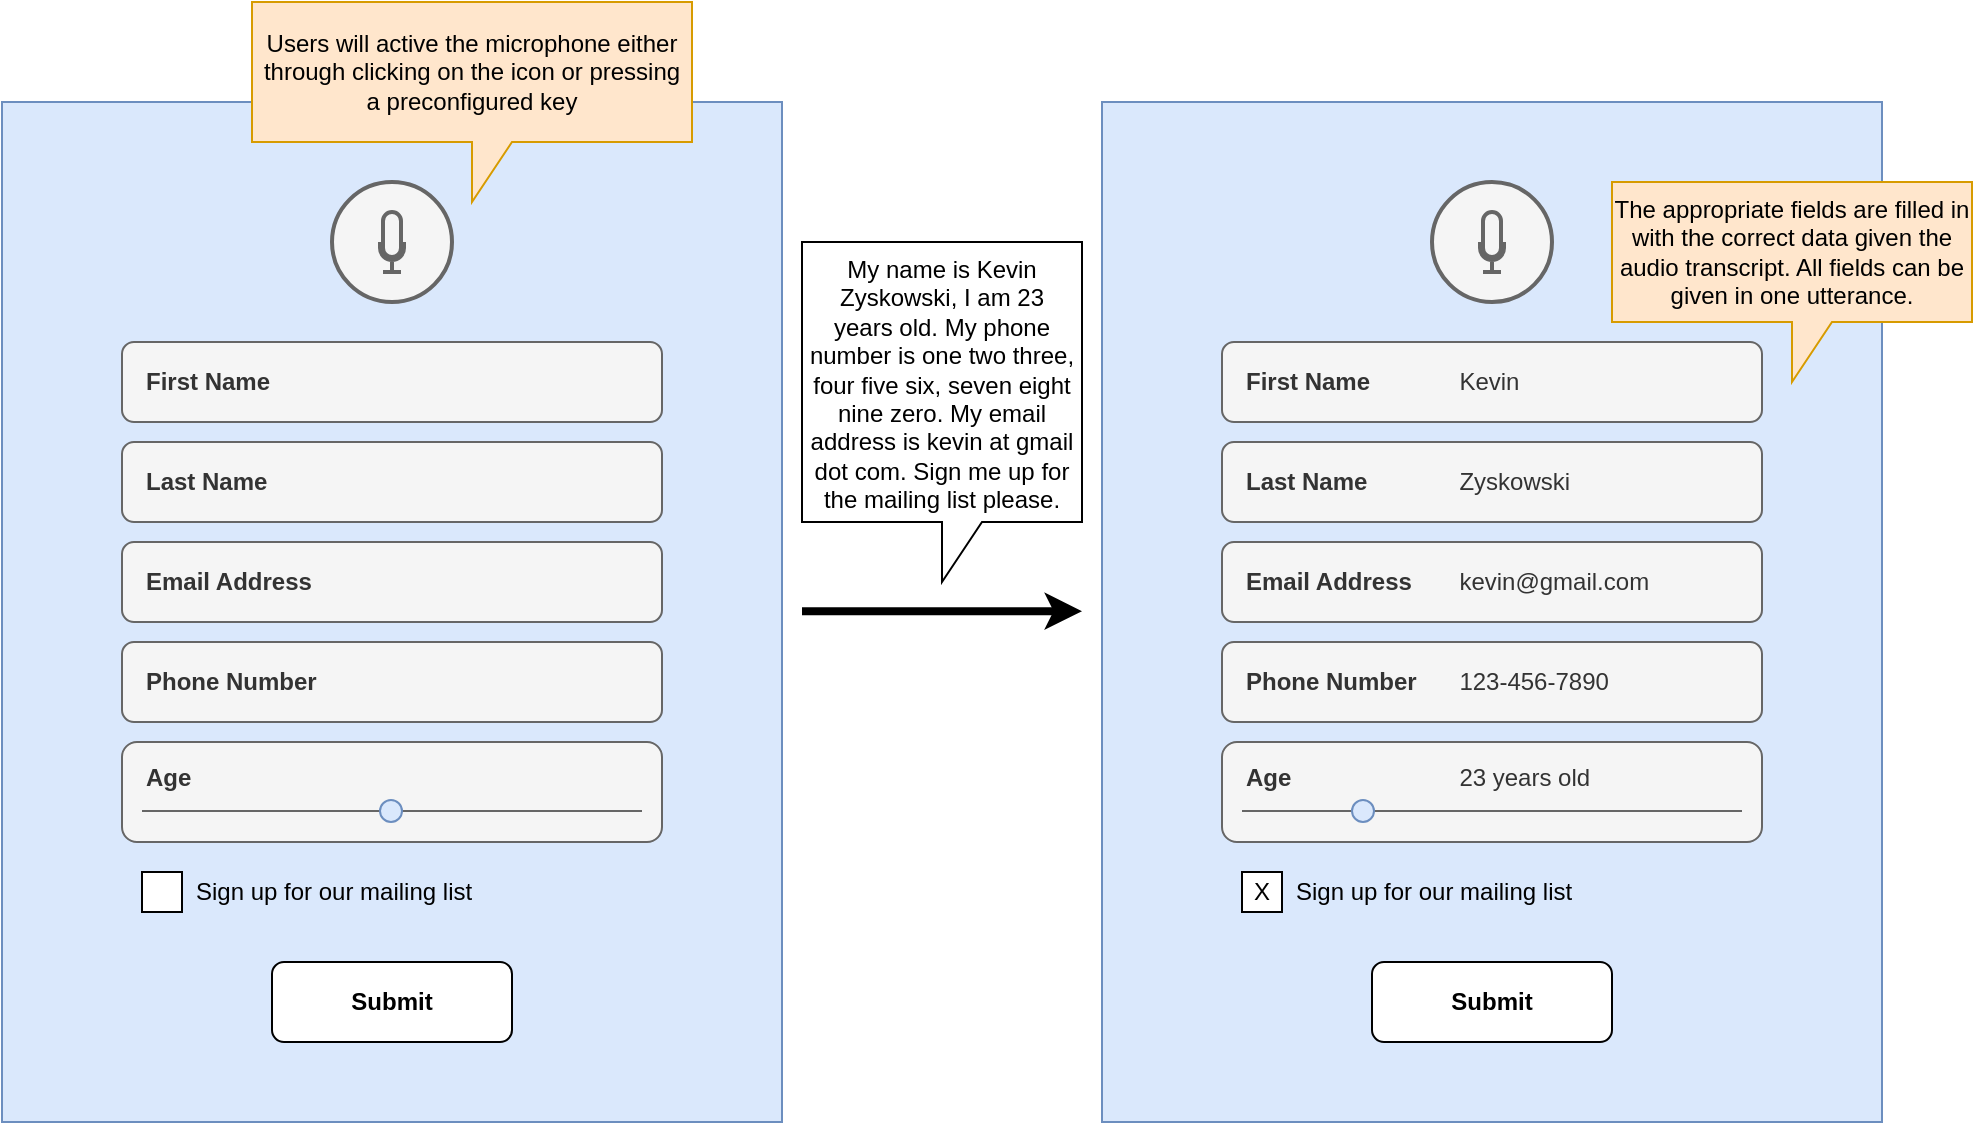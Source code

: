 <mxfile version="24.7.17">
  <diagram name="Page-1" id="BJ59CZd0avkD20fNCMdy">
    <mxGraphModel dx="1311" dy="939" grid="1" gridSize="10" guides="1" tooltips="1" connect="1" arrows="1" fold="1" page="0" pageScale="1" pageWidth="850" pageHeight="1100" background="#ffffff" math="0" shadow="0">
      <root>
        <mxCell id="0" />
        <mxCell id="1" parent="0" />
        <mxCell id="mQ336pBya-JAdGuOlRcB-20" value="" style="rounded=0;whiteSpace=wrap;html=1;fillColor=#dae8fc;strokeColor=#6c8ebf;" vertex="1" parent="1">
          <mxGeometry x="210" y="200" width="390" height="510" as="geometry" />
        </mxCell>
        <mxCell id="mQ336pBya-JAdGuOlRcB-7" value="" style="group;strokeWidth=1;strokeColor=none;" vertex="1" connectable="0" parent="1">
          <mxGeometry x="375" y="240" width="60" height="60" as="geometry" />
        </mxCell>
        <mxCell id="mQ336pBya-JAdGuOlRcB-6" value="" style="ellipse;whiteSpace=wrap;html=1;aspect=fixed;fillColor=#f5f5f5;fontColor=#333333;strokeColor=#666666;strokeWidth=2;" vertex="1" parent="mQ336pBya-JAdGuOlRcB-7">
          <mxGeometry width="60" height="60" as="geometry" />
        </mxCell>
        <mxCell id="mQ336pBya-JAdGuOlRcB-5" value="" style="html=1;verticalLabelPosition=bottom;align=center;labelBackgroundColor=#ffffff;verticalAlign=top;strokeWidth=2;shadow=0;dashed=0;shape=mxgraph.ios7.icons.microphone;fillColor=#f5f5f5;fontColor=#333333;strokeColor=#666666;" vertex="1" parent="mQ336pBya-JAdGuOlRcB-7">
          <mxGeometry x="24" y="15" width="12" height="30" as="geometry" />
        </mxCell>
        <mxCell id="mQ336pBya-JAdGuOlRcB-8" value="First Name" style="rounded=1;whiteSpace=wrap;html=1;align=left;spacingLeft=10;fontStyle=1;fillColor=#f5f5f5;fontColor=#333333;strokeColor=#666666;" vertex="1" parent="1">
          <mxGeometry x="270" y="320" width="270" height="40" as="geometry" />
        </mxCell>
        <mxCell id="mQ336pBya-JAdGuOlRcB-9" value="Last Name" style="rounded=1;whiteSpace=wrap;html=1;align=left;spacingLeft=10;fontStyle=1;fillColor=#f5f5f5;fontColor=#333333;strokeColor=#666666;" vertex="1" parent="1">
          <mxGeometry x="270" y="370" width="270" height="40" as="geometry" />
        </mxCell>
        <mxCell id="mQ336pBya-JAdGuOlRcB-10" value="Email Address" style="rounded=1;whiteSpace=wrap;html=1;align=left;spacingLeft=10;fontStyle=1;fillColor=#f5f5f5;fontColor=#333333;strokeColor=#666666;" vertex="1" parent="1">
          <mxGeometry x="270" y="420" width="270" height="40" as="geometry" />
        </mxCell>
        <mxCell id="mQ336pBya-JAdGuOlRcB-11" value="Phone Number" style="rounded=1;whiteSpace=wrap;html=1;align=left;spacingLeft=10;fontStyle=1;fillColor=#f5f5f5;fontColor=#333333;strokeColor=#666666;" vertex="1" parent="1">
          <mxGeometry x="270" y="470" width="270" height="40" as="geometry" />
        </mxCell>
        <mxCell id="mQ336pBya-JAdGuOlRcB-16" value="" style="group" vertex="1" connectable="0" parent="1">
          <mxGeometry x="270" y="520" width="270" height="50" as="geometry" />
        </mxCell>
        <mxCell id="mQ336pBya-JAdGuOlRcB-14" value="Age" style="rounded=1;whiteSpace=wrap;html=1;align=left;spacingLeft=10;fontStyle=1;fillColor=#f5f5f5;fontColor=#333333;strokeColor=#666666;verticalAlign=top;spacing=2;spacingTop=4;" vertex="1" parent="mQ336pBya-JAdGuOlRcB-16">
          <mxGeometry width="270" height="50" as="geometry" />
        </mxCell>
        <mxCell id="mQ336pBya-JAdGuOlRcB-13" value="" style="endArrow=none;html=1;rounded=0;strokeWidth=1;fillColor=#f5f5f5;strokeColor=#666666;" edge="1" parent="mQ336pBya-JAdGuOlRcB-16">
          <mxGeometry width="50" height="50" relative="1" as="geometry">
            <mxPoint x="10" y="34.55" as="sourcePoint" />
            <mxPoint x="260" y="34.55" as="targetPoint" />
          </mxGeometry>
        </mxCell>
        <mxCell id="mQ336pBya-JAdGuOlRcB-15" value="" style="ellipse;whiteSpace=wrap;html=1;aspect=fixed;fillColor=#dae8fc;strokeColor=#6c8ebf;" vertex="1" parent="mQ336pBya-JAdGuOlRcB-16">
          <mxGeometry x="129" y="29" width="11" height="11" as="geometry" />
        </mxCell>
        <mxCell id="mQ336pBya-JAdGuOlRcB-17" value="" style="whiteSpace=wrap;html=1;aspect=fixed;" vertex="1" parent="1">
          <mxGeometry x="280" y="585" width="20" height="20" as="geometry" />
        </mxCell>
        <mxCell id="mQ336pBya-JAdGuOlRcB-18" value="Sign up for our mailing list" style="text;html=1;align=left;verticalAlign=middle;whiteSpace=wrap;rounded=0;" vertex="1" parent="1">
          <mxGeometry x="305" y="580" width="230" height="30" as="geometry" />
        </mxCell>
        <mxCell id="mQ336pBya-JAdGuOlRcB-21" value="Submit" style="rounded=1;whiteSpace=wrap;html=1;fontStyle=1;" vertex="1" parent="1">
          <mxGeometry x="345" y="630" width="120" height="40" as="geometry" />
        </mxCell>
        <mxCell id="mQ336pBya-JAdGuOlRcB-25" value="Users will active the microphone either through clicking on the icon or pressing a preconfigured key" style="shape=callout;whiteSpace=wrap;html=1;perimeter=calloutPerimeter;fillColor=#ffe6cc;strokeColor=#d79b00;" vertex="1" parent="1">
          <mxGeometry x="335" y="150" width="220" height="100" as="geometry" />
        </mxCell>
        <mxCell id="mQ336pBya-JAdGuOlRcB-26" value="" style="rounded=0;whiteSpace=wrap;html=1;fillColor=#dae8fc;strokeColor=#6c8ebf;" vertex="1" parent="1">
          <mxGeometry x="760" y="200" width="390" height="510" as="geometry" />
        </mxCell>
        <mxCell id="mQ336pBya-JAdGuOlRcB-27" value="" style="group;strokeWidth=1;strokeColor=none;" vertex="1" connectable="0" parent="1">
          <mxGeometry x="925" y="240" width="60" height="60" as="geometry" />
        </mxCell>
        <mxCell id="mQ336pBya-JAdGuOlRcB-28" value="" style="ellipse;whiteSpace=wrap;html=1;aspect=fixed;fillColor=#f5f5f5;fontColor=#333333;strokeColor=#666666;strokeWidth=2;" vertex="1" parent="mQ336pBya-JAdGuOlRcB-27">
          <mxGeometry width="60" height="60" as="geometry" />
        </mxCell>
        <mxCell id="mQ336pBya-JAdGuOlRcB-29" value="" style="html=1;verticalLabelPosition=bottom;align=center;labelBackgroundColor=#ffffff;verticalAlign=top;strokeWidth=2;shadow=0;dashed=0;shape=mxgraph.ios7.icons.microphone;fillColor=#f5f5f5;fontColor=#333333;strokeColor=#666666;" vertex="1" parent="mQ336pBya-JAdGuOlRcB-27">
          <mxGeometry x="24" y="15" width="12" height="30" as="geometry" />
        </mxCell>
        <mxCell id="mQ336pBya-JAdGuOlRcB-30" value="First Name &lt;span style=&quot;white-space: pre;&quot;&gt;&#x9;&lt;span style=&quot;white-space: pre;&quot;&gt;&#x9;&lt;/span&gt;&lt;/span&gt;&lt;span style=&quot;font-weight: normal;&quot;&gt;Kevin&lt;/span&gt;" style="rounded=1;whiteSpace=wrap;html=1;align=left;spacingLeft=10;fontStyle=1;fillColor=#f5f5f5;fontColor=#333333;strokeColor=#666666;" vertex="1" parent="1">
          <mxGeometry x="820" y="320" width="270" height="40" as="geometry" />
        </mxCell>
        <mxCell id="mQ336pBya-JAdGuOlRcB-31" value="Last Name&lt;span style=&quot;font-weight: normal;&quot;&gt;&amp;nbsp;&lt;span style=&quot;white-space: pre;&quot;&gt;&#x9;&lt;span style=&quot;white-space: pre;&quot;&gt;&#x9;&lt;/span&gt;&lt;/span&gt;Zyskowski&lt;/span&gt;" style="rounded=1;whiteSpace=wrap;html=1;align=left;spacingLeft=10;fontStyle=1;fillColor=#f5f5f5;fontColor=#333333;strokeColor=#666666;" vertex="1" parent="1">
          <mxGeometry x="820" y="370" width="270" height="40" as="geometry" />
        </mxCell>
        <mxCell id="mQ336pBya-JAdGuOlRcB-32" value="Email Address&lt;span style=&quot;white-space: pre;&quot;&gt;&#x9;&lt;/span&gt;&lt;span style=&quot;font-weight: normal;&quot;&gt;kevin@gmail.com&lt;/span&gt;" style="rounded=1;whiteSpace=wrap;html=1;align=left;spacingLeft=10;fontStyle=1;fillColor=#f5f5f5;fontColor=#333333;strokeColor=#666666;" vertex="1" parent="1">
          <mxGeometry x="820" y="420" width="270" height="40" as="geometry" />
        </mxCell>
        <mxCell id="mQ336pBya-JAdGuOlRcB-33" value="Phone Number&lt;span style=&quot;white-space: pre;&quot;&gt;&#x9;&lt;/span&gt;&lt;span style=&quot;font-weight: normal;&quot;&gt;123-456-7890&lt;/span&gt;" style="rounded=1;whiteSpace=wrap;html=1;align=left;spacingLeft=10;fontStyle=1;fillColor=#f5f5f5;fontColor=#333333;strokeColor=#666666;" vertex="1" parent="1">
          <mxGeometry x="820" y="470" width="270" height="40" as="geometry" />
        </mxCell>
        <mxCell id="mQ336pBya-JAdGuOlRcB-34" value="" style="group" vertex="1" connectable="0" parent="1">
          <mxGeometry x="820" y="520" width="270" height="50" as="geometry" />
        </mxCell>
        <mxCell id="mQ336pBya-JAdGuOlRcB-35" value="Age&lt;span style=&quot;white-space: pre;&quot;&gt;&#x9;&lt;span style=&quot;white-space: pre;&quot;&gt;&#x9;&lt;span style=&quot;white-space: pre;&quot;&gt;&#x9;&lt;/span&gt;&lt;span style=&quot;white-space: pre;&quot;&gt;&#x9;&lt;/span&gt;&lt;span style=&quot;font-weight: normal;&quot;&gt;23 years old&lt;/span&gt;&lt;/span&gt;&lt;/span&gt;" style="rounded=1;whiteSpace=wrap;html=1;align=left;spacingLeft=10;fontStyle=1;fillColor=#f5f5f5;fontColor=#333333;strokeColor=#666666;verticalAlign=top;spacing=2;spacingTop=4;" vertex="1" parent="mQ336pBya-JAdGuOlRcB-34">
          <mxGeometry width="270" height="50" as="geometry" />
        </mxCell>
        <mxCell id="mQ336pBya-JAdGuOlRcB-36" value="" style="endArrow=none;html=1;rounded=0;strokeWidth=1;fillColor=#f5f5f5;strokeColor=#666666;" edge="1" parent="mQ336pBya-JAdGuOlRcB-34">
          <mxGeometry width="50" height="50" relative="1" as="geometry">
            <mxPoint x="10" y="34.55" as="sourcePoint" />
            <mxPoint x="260" y="34.55" as="targetPoint" />
          </mxGeometry>
        </mxCell>
        <mxCell id="mQ336pBya-JAdGuOlRcB-37" value="" style="ellipse;whiteSpace=wrap;html=1;aspect=fixed;fillColor=#dae8fc;strokeColor=#6c8ebf;" vertex="1" parent="mQ336pBya-JAdGuOlRcB-34">
          <mxGeometry x="65" y="29" width="11" height="11" as="geometry" />
        </mxCell>
        <mxCell id="mQ336pBya-JAdGuOlRcB-38" value="X" style="whiteSpace=wrap;html=1;aspect=fixed;" vertex="1" parent="1">
          <mxGeometry x="830" y="585" width="20" height="20" as="geometry" />
        </mxCell>
        <mxCell id="mQ336pBya-JAdGuOlRcB-39" value="Sign up for our mailing list" style="text;html=1;align=left;verticalAlign=middle;whiteSpace=wrap;rounded=0;" vertex="1" parent="1">
          <mxGeometry x="855" y="580" width="230" height="30" as="geometry" />
        </mxCell>
        <mxCell id="mQ336pBya-JAdGuOlRcB-40" value="Submit" style="rounded=1;whiteSpace=wrap;html=1;fontStyle=1;" vertex="1" parent="1">
          <mxGeometry x="895" y="630" width="120" height="40" as="geometry" />
        </mxCell>
        <mxCell id="mQ336pBya-JAdGuOlRcB-44" value="" style="endArrow=classic;html=1;rounded=0;strokeWidth=4;" edge="1" parent="1">
          <mxGeometry width="50" height="50" relative="1" as="geometry">
            <mxPoint x="610" y="454.57" as="sourcePoint" />
            <mxPoint x="750" y="454.57" as="targetPoint" />
          </mxGeometry>
        </mxCell>
        <mxCell id="mQ336pBya-JAdGuOlRcB-46" value="My name is Kevin Zyskowski, I am 23 years old.&amp;nbsp;&lt;span style=&quot;background-color: initial;&quot;&gt;My phone number is one two three, four five six, seven eight nine zero.&amp;nbsp;&lt;/span&gt;&lt;span style=&quot;background-color: initial;&quot;&gt;My email address is kevin at gmail dot com.&amp;nbsp;&lt;/span&gt;&lt;span style=&quot;background-color: initial;&quot;&gt;Sign me up for the mailing list please.&lt;/span&gt;" style="shape=callout;whiteSpace=wrap;html=1;perimeter=calloutPerimeter;align=center;verticalAlign=top;spacing=2;spacingLeft=2;spacingRight=2;" vertex="1" parent="1">
          <mxGeometry x="610" y="270" width="140" height="170" as="geometry" />
        </mxCell>
        <mxCell id="mQ336pBya-JAdGuOlRcB-47" value="The appropriate fields are filled in with the correct data given the audio transcript. All fields can be given in one utterance." style="shape=callout;whiteSpace=wrap;html=1;perimeter=calloutPerimeter;fillColor=#ffe6cc;strokeColor=#d79b00;" vertex="1" parent="1">
          <mxGeometry x="1015" y="240" width="180" height="100" as="geometry" />
        </mxCell>
      </root>
    </mxGraphModel>
  </diagram>
</mxfile>
